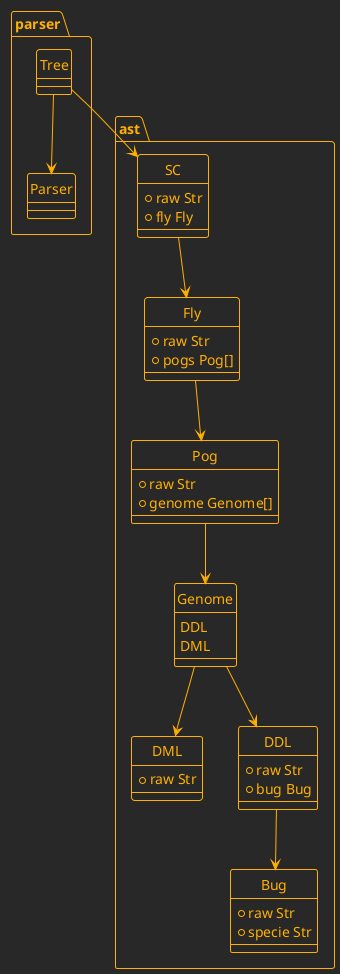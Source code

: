 @startuml
!theme crt-amber

hide circle

package ast {
    class SC {
        +raw Str
        +fly Fly
    }

    class Fly {
        +raw Str
        +pogs Pog[]
    }

    class Pog {
        +raw Str
        +genome Genome[]
    }

    enum Genome {
        DDL
        DML
    }

    class DML {
        +raw Str

    }

    class DDL {
        +raw Str
        +bug Bug
    }

    class Bug {
        +raw Str
        +specie Str
    }
}

package parser {
    class Parser
    class Tree
}

parser.Tree --> ast.SC
parser.Tree --> parser.Parser

ast.SC --> ast.Fly

ast.Fly --> ast.Pog

ast.Pog --> ast.Genome

ast.Genome --> ast.DDL
ast.Genome --> ast.DML

ast.DDL --> ast.Bug

@enduml
